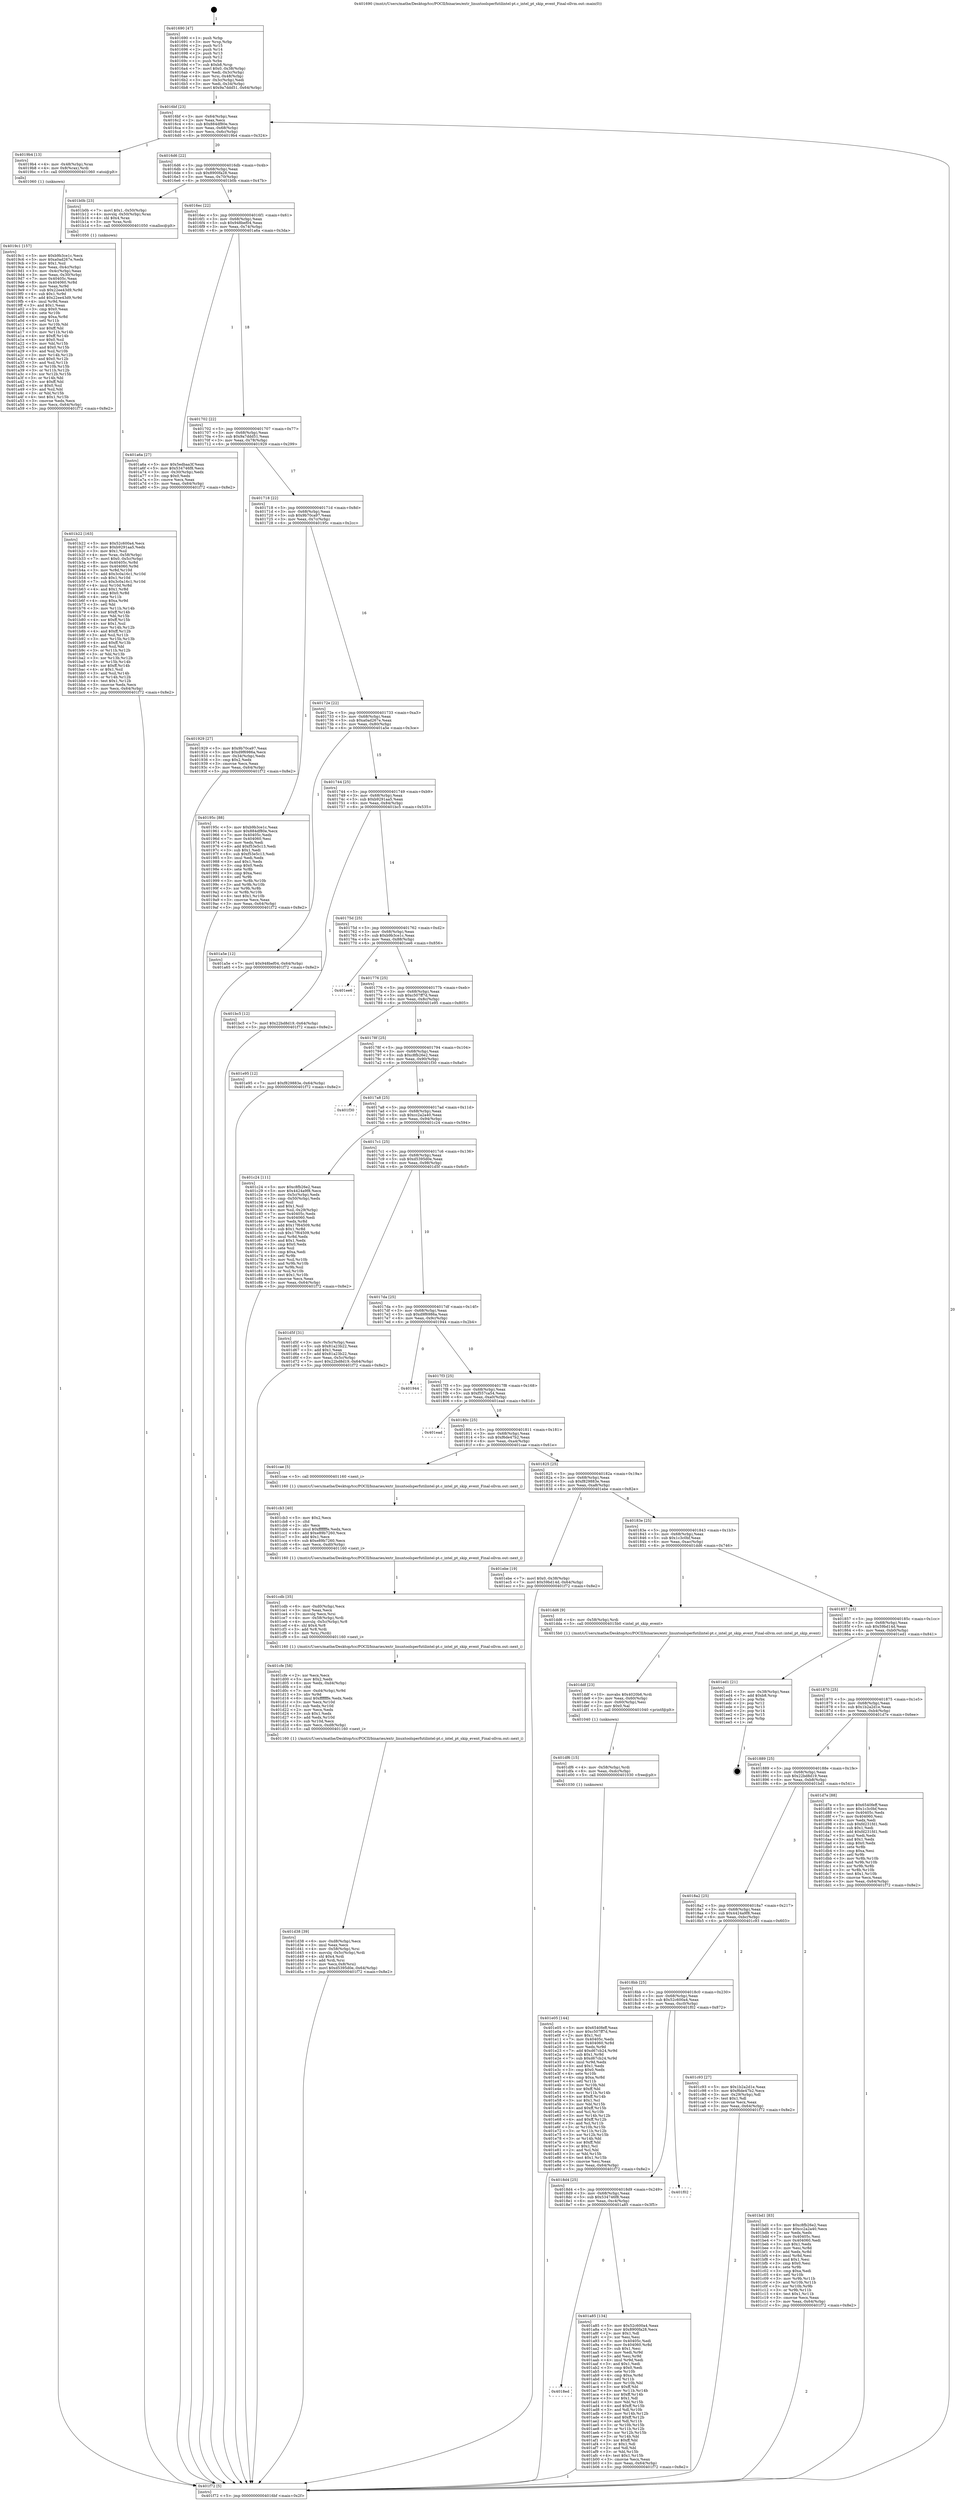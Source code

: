 digraph "0x401690" {
  label = "0x401690 (/mnt/c/Users/mathe/Desktop/tcc/POCII/binaries/extr_linuxtoolsperfutilintel-pt.c_intel_pt_skip_event_Final-ollvm.out::main(0))"
  labelloc = "t"
  node[shape=record]

  Entry [label="",width=0.3,height=0.3,shape=circle,fillcolor=black,style=filled]
  "0x4016bf" [label="{
     0x4016bf [23]\l
     | [instrs]\l
     &nbsp;&nbsp;0x4016bf \<+3\>: mov -0x64(%rbp),%eax\l
     &nbsp;&nbsp;0x4016c2 \<+2\>: mov %eax,%ecx\l
     &nbsp;&nbsp;0x4016c4 \<+6\>: sub $0x884df80e,%ecx\l
     &nbsp;&nbsp;0x4016ca \<+3\>: mov %eax,-0x68(%rbp)\l
     &nbsp;&nbsp;0x4016cd \<+3\>: mov %ecx,-0x6c(%rbp)\l
     &nbsp;&nbsp;0x4016d0 \<+6\>: je 00000000004019b4 \<main+0x324\>\l
  }"]
  "0x4019b4" [label="{
     0x4019b4 [13]\l
     | [instrs]\l
     &nbsp;&nbsp;0x4019b4 \<+4\>: mov -0x48(%rbp),%rax\l
     &nbsp;&nbsp;0x4019b8 \<+4\>: mov 0x8(%rax),%rdi\l
     &nbsp;&nbsp;0x4019bc \<+5\>: call 0000000000401060 \<atoi@plt\>\l
     | [calls]\l
     &nbsp;&nbsp;0x401060 \{1\} (unknown)\l
  }"]
  "0x4016d6" [label="{
     0x4016d6 [22]\l
     | [instrs]\l
     &nbsp;&nbsp;0x4016d6 \<+5\>: jmp 00000000004016db \<main+0x4b\>\l
     &nbsp;&nbsp;0x4016db \<+3\>: mov -0x68(%rbp),%eax\l
     &nbsp;&nbsp;0x4016de \<+5\>: sub $0x8900fa28,%eax\l
     &nbsp;&nbsp;0x4016e3 \<+3\>: mov %eax,-0x70(%rbp)\l
     &nbsp;&nbsp;0x4016e6 \<+6\>: je 0000000000401b0b \<main+0x47b\>\l
  }"]
  Exit [label="",width=0.3,height=0.3,shape=circle,fillcolor=black,style=filled,peripheries=2]
  "0x401b0b" [label="{
     0x401b0b [23]\l
     | [instrs]\l
     &nbsp;&nbsp;0x401b0b \<+7\>: movl $0x1,-0x50(%rbp)\l
     &nbsp;&nbsp;0x401b12 \<+4\>: movslq -0x50(%rbp),%rax\l
     &nbsp;&nbsp;0x401b16 \<+4\>: shl $0x4,%rax\l
     &nbsp;&nbsp;0x401b1a \<+3\>: mov %rax,%rdi\l
     &nbsp;&nbsp;0x401b1d \<+5\>: call 0000000000401050 \<malloc@plt\>\l
     | [calls]\l
     &nbsp;&nbsp;0x401050 \{1\} (unknown)\l
  }"]
  "0x4016ec" [label="{
     0x4016ec [22]\l
     | [instrs]\l
     &nbsp;&nbsp;0x4016ec \<+5\>: jmp 00000000004016f1 \<main+0x61\>\l
     &nbsp;&nbsp;0x4016f1 \<+3\>: mov -0x68(%rbp),%eax\l
     &nbsp;&nbsp;0x4016f4 \<+5\>: sub $0x948bef04,%eax\l
     &nbsp;&nbsp;0x4016f9 \<+3\>: mov %eax,-0x74(%rbp)\l
     &nbsp;&nbsp;0x4016fc \<+6\>: je 0000000000401a6a \<main+0x3da\>\l
  }"]
  "0x401e05" [label="{
     0x401e05 [144]\l
     | [instrs]\l
     &nbsp;&nbsp;0x401e05 \<+5\>: mov $0x6540feff,%eax\l
     &nbsp;&nbsp;0x401e0a \<+5\>: mov $0xc507ff7d,%esi\l
     &nbsp;&nbsp;0x401e0f \<+2\>: mov $0x1,%cl\l
     &nbsp;&nbsp;0x401e11 \<+7\>: mov 0x40405c,%edx\l
     &nbsp;&nbsp;0x401e18 \<+8\>: mov 0x404060,%r8d\l
     &nbsp;&nbsp;0x401e20 \<+3\>: mov %edx,%r9d\l
     &nbsp;&nbsp;0x401e23 \<+7\>: add $0xd67cb24,%r9d\l
     &nbsp;&nbsp;0x401e2a \<+4\>: sub $0x1,%r9d\l
     &nbsp;&nbsp;0x401e2e \<+7\>: sub $0xd67cb24,%r9d\l
     &nbsp;&nbsp;0x401e35 \<+4\>: imul %r9d,%edx\l
     &nbsp;&nbsp;0x401e39 \<+3\>: and $0x1,%edx\l
     &nbsp;&nbsp;0x401e3c \<+3\>: cmp $0x0,%edx\l
     &nbsp;&nbsp;0x401e3f \<+4\>: sete %r10b\l
     &nbsp;&nbsp;0x401e43 \<+4\>: cmp $0xa,%r8d\l
     &nbsp;&nbsp;0x401e47 \<+4\>: setl %r11b\l
     &nbsp;&nbsp;0x401e4b \<+3\>: mov %r10b,%bl\l
     &nbsp;&nbsp;0x401e4e \<+3\>: xor $0xff,%bl\l
     &nbsp;&nbsp;0x401e51 \<+3\>: mov %r11b,%r14b\l
     &nbsp;&nbsp;0x401e54 \<+4\>: xor $0xff,%r14b\l
     &nbsp;&nbsp;0x401e58 \<+3\>: xor $0x1,%cl\l
     &nbsp;&nbsp;0x401e5b \<+3\>: mov %bl,%r15b\l
     &nbsp;&nbsp;0x401e5e \<+4\>: and $0xff,%r15b\l
     &nbsp;&nbsp;0x401e62 \<+3\>: and %cl,%r10b\l
     &nbsp;&nbsp;0x401e65 \<+3\>: mov %r14b,%r12b\l
     &nbsp;&nbsp;0x401e68 \<+4\>: and $0xff,%r12b\l
     &nbsp;&nbsp;0x401e6c \<+3\>: and %cl,%r11b\l
     &nbsp;&nbsp;0x401e6f \<+3\>: or %r10b,%r15b\l
     &nbsp;&nbsp;0x401e72 \<+3\>: or %r11b,%r12b\l
     &nbsp;&nbsp;0x401e75 \<+3\>: xor %r12b,%r15b\l
     &nbsp;&nbsp;0x401e78 \<+3\>: or %r14b,%bl\l
     &nbsp;&nbsp;0x401e7b \<+3\>: xor $0xff,%bl\l
     &nbsp;&nbsp;0x401e7e \<+3\>: or $0x1,%cl\l
     &nbsp;&nbsp;0x401e81 \<+2\>: and %cl,%bl\l
     &nbsp;&nbsp;0x401e83 \<+3\>: or %bl,%r15b\l
     &nbsp;&nbsp;0x401e86 \<+4\>: test $0x1,%r15b\l
     &nbsp;&nbsp;0x401e8a \<+3\>: cmovne %esi,%eax\l
     &nbsp;&nbsp;0x401e8d \<+3\>: mov %eax,-0x64(%rbp)\l
     &nbsp;&nbsp;0x401e90 \<+5\>: jmp 0000000000401f72 \<main+0x8e2\>\l
  }"]
  "0x401a6a" [label="{
     0x401a6a [27]\l
     | [instrs]\l
     &nbsp;&nbsp;0x401a6a \<+5\>: mov $0x5edbaa3f,%eax\l
     &nbsp;&nbsp;0x401a6f \<+5\>: mov $0x534746f8,%ecx\l
     &nbsp;&nbsp;0x401a74 \<+3\>: mov -0x30(%rbp),%edx\l
     &nbsp;&nbsp;0x401a77 \<+3\>: cmp $0x0,%edx\l
     &nbsp;&nbsp;0x401a7a \<+3\>: cmove %ecx,%eax\l
     &nbsp;&nbsp;0x401a7d \<+3\>: mov %eax,-0x64(%rbp)\l
     &nbsp;&nbsp;0x401a80 \<+5\>: jmp 0000000000401f72 \<main+0x8e2\>\l
  }"]
  "0x401702" [label="{
     0x401702 [22]\l
     | [instrs]\l
     &nbsp;&nbsp;0x401702 \<+5\>: jmp 0000000000401707 \<main+0x77\>\l
     &nbsp;&nbsp;0x401707 \<+3\>: mov -0x68(%rbp),%eax\l
     &nbsp;&nbsp;0x40170a \<+5\>: sub $0x9a7ddd51,%eax\l
     &nbsp;&nbsp;0x40170f \<+3\>: mov %eax,-0x78(%rbp)\l
     &nbsp;&nbsp;0x401712 \<+6\>: je 0000000000401929 \<main+0x299\>\l
  }"]
  "0x401df6" [label="{
     0x401df6 [15]\l
     | [instrs]\l
     &nbsp;&nbsp;0x401df6 \<+4\>: mov -0x58(%rbp),%rdi\l
     &nbsp;&nbsp;0x401dfa \<+6\>: mov %eax,-0xdc(%rbp)\l
     &nbsp;&nbsp;0x401e00 \<+5\>: call 0000000000401030 \<free@plt\>\l
     | [calls]\l
     &nbsp;&nbsp;0x401030 \{1\} (unknown)\l
  }"]
  "0x401929" [label="{
     0x401929 [27]\l
     | [instrs]\l
     &nbsp;&nbsp;0x401929 \<+5\>: mov $0x9b70ca97,%eax\l
     &nbsp;&nbsp;0x40192e \<+5\>: mov $0xd9f6986a,%ecx\l
     &nbsp;&nbsp;0x401933 \<+3\>: mov -0x34(%rbp),%edx\l
     &nbsp;&nbsp;0x401936 \<+3\>: cmp $0x2,%edx\l
     &nbsp;&nbsp;0x401939 \<+3\>: cmovne %ecx,%eax\l
     &nbsp;&nbsp;0x40193c \<+3\>: mov %eax,-0x64(%rbp)\l
     &nbsp;&nbsp;0x40193f \<+5\>: jmp 0000000000401f72 \<main+0x8e2\>\l
  }"]
  "0x401718" [label="{
     0x401718 [22]\l
     | [instrs]\l
     &nbsp;&nbsp;0x401718 \<+5\>: jmp 000000000040171d \<main+0x8d\>\l
     &nbsp;&nbsp;0x40171d \<+3\>: mov -0x68(%rbp),%eax\l
     &nbsp;&nbsp;0x401720 \<+5\>: sub $0x9b70ca97,%eax\l
     &nbsp;&nbsp;0x401725 \<+3\>: mov %eax,-0x7c(%rbp)\l
     &nbsp;&nbsp;0x401728 \<+6\>: je 000000000040195c \<main+0x2cc\>\l
  }"]
  "0x401f72" [label="{
     0x401f72 [5]\l
     | [instrs]\l
     &nbsp;&nbsp;0x401f72 \<+5\>: jmp 00000000004016bf \<main+0x2f\>\l
  }"]
  "0x401690" [label="{
     0x401690 [47]\l
     | [instrs]\l
     &nbsp;&nbsp;0x401690 \<+1\>: push %rbp\l
     &nbsp;&nbsp;0x401691 \<+3\>: mov %rsp,%rbp\l
     &nbsp;&nbsp;0x401694 \<+2\>: push %r15\l
     &nbsp;&nbsp;0x401696 \<+2\>: push %r14\l
     &nbsp;&nbsp;0x401698 \<+2\>: push %r13\l
     &nbsp;&nbsp;0x40169a \<+2\>: push %r12\l
     &nbsp;&nbsp;0x40169c \<+1\>: push %rbx\l
     &nbsp;&nbsp;0x40169d \<+7\>: sub $0xb8,%rsp\l
     &nbsp;&nbsp;0x4016a4 \<+7\>: movl $0x0,-0x38(%rbp)\l
     &nbsp;&nbsp;0x4016ab \<+3\>: mov %edi,-0x3c(%rbp)\l
     &nbsp;&nbsp;0x4016ae \<+4\>: mov %rsi,-0x48(%rbp)\l
     &nbsp;&nbsp;0x4016b2 \<+3\>: mov -0x3c(%rbp),%edi\l
     &nbsp;&nbsp;0x4016b5 \<+3\>: mov %edi,-0x34(%rbp)\l
     &nbsp;&nbsp;0x4016b8 \<+7\>: movl $0x9a7ddd51,-0x64(%rbp)\l
  }"]
  "0x401ddf" [label="{
     0x401ddf [23]\l
     | [instrs]\l
     &nbsp;&nbsp;0x401ddf \<+10\>: movabs $0x4020b6,%rdi\l
     &nbsp;&nbsp;0x401de9 \<+3\>: mov %eax,-0x60(%rbp)\l
     &nbsp;&nbsp;0x401dec \<+3\>: mov -0x60(%rbp),%esi\l
     &nbsp;&nbsp;0x401def \<+2\>: mov $0x0,%al\l
     &nbsp;&nbsp;0x401df1 \<+5\>: call 0000000000401040 \<printf@plt\>\l
     | [calls]\l
     &nbsp;&nbsp;0x401040 \{1\} (unknown)\l
  }"]
  "0x40195c" [label="{
     0x40195c [88]\l
     | [instrs]\l
     &nbsp;&nbsp;0x40195c \<+5\>: mov $0xb9b3ce1c,%eax\l
     &nbsp;&nbsp;0x401961 \<+5\>: mov $0x884df80e,%ecx\l
     &nbsp;&nbsp;0x401966 \<+7\>: mov 0x40405c,%edx\l
     &nbsp;&nbsp;0x40196d \<+7\>: mov 0x404060,%esi\l
     &nbsp;&nbsp;0x401974 \<+2\>: mov %edx,%edi\l
     &nbsp;&nbsp;0x401976 \<+6\>: add $0xf53e5c13,%edi\l
     &nbsp;&nbsp;0x40197c \<+3\>: sub $0x1,%edi\l
     &nbsp;&nbsp;0x40197f \<+6\>: sub $0xf53e5c13,%edi\l
     &nbsp;&nbsp;0x401985 \<+3\>: imul %edi,%edx\l
     &nbsp;&nbsp;0x401988 \<+3\>: and $0x1,%edx\l
     &nbsp;&nbsp;0x40198b \<+3\>: cmp $0x0,%edx\l
     &nbsp;&nbsp;0x40198e \<+4\>: sete %r8b\l
     &nbsp;&nbsp;0x401992 \<+3\>: cmp $0xa,%esi\l
     &nbsp;&nbsp;0x401995 \<+4\>: setl %r9b\l
     &nbsp;&nbsp;0x401999 \<+3\>: mov %r8b,%r10b\l
     &nbsp;&nbsp;0x40199c \<+3\>: and %r9b,%r10b\l
     &nbsp;&nbsp;0x40199f \<+3\>: xor %r9b,%r8b\l
     &nbsp;&nbsp;0x4019a2 \<+3\>: or %r8b,%r10b\l
     &nbsp;&nbsp;0x4019a5 \<+4\>: test $0x1,%r10b\l
     &nbsp;&nbsp;0x4019a9 \<+3\>: cmovne %ecx,%eax\l
     &nbsp;&nbsp;0x4019ac \<+3\>: mov %eax,-0x64(%rbp)\l
     &nbsp;&nbsp;0x4019af \<+5\>: jmp 0000000000401f72 \<main+0x8e2\>\l
  }"]
  "0x40172e" [label="{
     0x40172e [22]\l
     | [instrs]\l
     &nbsp;&nbsp;0x40172e \<+5\>: jmp 0000000000401733 \<main+0xa3\>\l
     &nbsp;&nbsp;0x401733 \<+3\>: mov -0x68(%rbp),%eax\l
     &nbsp;&nbsp;0x401736 \<+5\>: sub $0xa0ad267e,%eax\l
     &nbsp;&nbsp;0x40173b \<+3\>: mov %eax,-0x80(%rbp)\l
     &nbsp;&nbsp;0x40173e \<+6\>: je 0000000000401a5e \<main+0x3ce\>\l
  }"]
  "0x4019c1" [label="{
     0x4019c1 [157]\l
     | [instrs]\l
     &nbsp;&nbsp;0x4019c1 \<+5\>: mov $0xb9b3ce1c,%ecx\l
     &nbsp;&nbsp;0x4019c6 \<+5\>: mov $0xa0ad267e,%edx\l
     &nbsp;&nbsp;0x4019cb \<+3\>: mov $0x1,%sil\l
     &nbsp;&nbsp;0x4019ce \<+3\>: mov %eax,-0x4c(%rbp)\l
     &nbsp;&nbsp;0x4019d1 \<+3\>: mov -0x4c(%rbp),%eax\l
     &nbsp;&nbsp;0x4019d4 \<+3\>: mov %eax,-0x30(%rbp)\l
     &nbsp;&nbsp;0x4019d7 \<+7\>: mov 0x40405c,%eax\l
     &nbsp;&nbsp;0x4019de \<+8\>: mov 0x404060,%r8d\l
     &nbsp;&nbsp;0x4019e6 \<+3\>: mov %eax,%r9d\l
     &nbsp;&nbsp;0x4019e9 \<+7\>: sub $0x22ee43d9,%r9d\l
     &nbsp;&nbsp;0x4019f0 \<+4\>: sub $0x1,%r9d\l
     &nbsp;&nbsp;0x4019f4 \<+7\>: add $0x22ee43d9,%r9d\l
     &nbsp;&nbsp;0x4019fb \<+4\>: imul %r9d,%eax\l
     &nbsp;&nbsp;0x4019ff \<+3\>: and $0x1,%eax\l
     &nbsp;&nbsp;0x401a02 \<+3\>: cmp $0x0,%eax\l
     &nbsp;&nbsp;0x401a05 \<+4\>: sete %r10b\l
     &nbsp;&nbsp;0x401a09 \<+4\>: cmp $0xa,%r8d\l
     &nbsp;&nbsp;0x401a0d \<+4\>: setl %r11b\l
     &nbsp;&nbsp;0x401a11 \<+3\>: mov %r10b,%bl\l
     &nbsp;&nbsp;0x401a14 \<+3\>: xor $0xff,%bl\l
     &nbsp;&nbsp;0x401a17 \<+3\>: mov %r11b,%r14b\l
     &nbsp;&nbsp;0x401a1a \<+4\>: xor $0xff,%r14b\l
     &nbsp;&nbsp;0x401a1e \<+4\>: xor $0x0,%sil\l
     &nbsp;&nbsp;0x401a22 \<+3\>: mov %bl,%r15b\l
     &nbsp;&nbsp;0x401a25 \<+4\>: and $0x0,%r15b\l
     &nbsp;&nbsp;0x401a29 \<+3\>: and %sil,%r10b\l
     &nbsp;&nbsp;0x401a2c \<+3\>: mov %r14b,%r12b\l
     &nbsp;&nbsp;0x401a2f \<+4\>: and $0x0,%r12b\l
     &nbsp;&nbsp;0x401a33 \<+3\>: and %sil,%r11b\l
     &nbsp;&nbsp;0x401a36 \<+3\>: or %r10b,%r15b\l
     &nbsp;&nbsp;0x401a39 \<+3\>: or %r11b,%r12b\l
     &nbsp;&nbsp;0x401a3c \<+3\>: xor %r12b,%r15b\l
     &nbsp;&nbsp;0x401a3f \<+3\>: or %r14b,%bl\l
     &nbsp;&nbsp;0x401a42 \<+3\>: xor $0xff,%bl\l
     &nbsp;&nbsp;0x401a45 \<+4\>: or $0x0,%sil\l
     &nbsp;&nbsp;0x401a49 \<+3\>: and %sil,%bl\l
     &nbsp;&nbsp;0x401a4c \<+3\>: or %bl,%r15b\l
     &nbsp;&nbsp;0x401a4f \<+4\>: test $0x1,%r15b\l
     &nbsp;&nbsp;0x401a53 \<+3\>: cmovne %edx,%ecx\l
     &nbsp;&nbsp;0x401a56 \<+3\>: mov %ecx,-0x64(%rbp)\l
     &nbsp;&nbsp;0x401a59 \<+5\>: jmp 0000000000401f72 \<main+0x8e2\>\l
  }"]
  "0x401d38" [label="{
     0x401d38 [39]\l
     | [instrs]\l
     &nbsp;&nbsp;0x401d38 \<+6\>: mov -0xd8(%rbp),%ecx\l
     &nbsp;&nbsp;0x401d3e \<+3\>: imul %eax,%ecx\l
     &nbsp;&nbsp;0x401d41 \<+4\>: mov -0x58(%rbp),%rsi\l
     &nbsp;&nbsp;0x401d45 \<+4\>: movslq -0x5c(%rbp),%rdi\l
     &nbsp;&nbsp;0x401d49 \<+4\>: shl $0x4,%rdi\l
     &nbsp;&nbsp;0x401d4d \<+3\>: add %rdi,%rsi\l
     &nbsp;&nbsp;0x401d50 \<+3\>: mov %ecx,0x8(%rsi)\l
     &nbsp;&nbsp;0x401d53 \<+7\>: movl $0xd5395d0e,-0x64(%rbp)\l
     &nbsp;&nbsp;0x401d5a \<+5\>: jmp 0000000000401f72 \<main+0x8e2\>\l
  }"]
  "0x401a5e" [label="{
     0x401a5e [12]\l
     | [instrs]\l
     &nbsp;&nbsp;0x401a5e \<+7\>: movl $0x948bef04,-0x64(%rbp)\l
     &nbsp;&nbsp;0x401a65 \<+5\>: jmp 0000000000401f72 \<main+0x8e2\>\l
  }"]
  "0x401744" [label="{
     0x401744 [25]\l
     | [instrs]\l
     &nbsp;&nbsp;0x401744 \<+5\>: jmp 0000000000401749 \<main+0xb9\>\l
     &nbsp;&nbsp;0x401749 \<+3\>: mov -0x68(%rbp),%eax\l
     &nbsp;&nbsp;0x40174c \<+5\>: sub $0xb9291aa5,%eax\l
     &nbsp;&nbsp;0x401751 \<+6\>: mov %eax,-0x84(%rbp)\l
     &nbsp;&nbsp;0x401757 \<+6\>: je 0000000000401bc5 \<main+0x535\>\l
  }"]
  "0x401cfe" [label="{
     0x401cfe [58]\l
     | [instrs]\l
     &nbsp;&nbsp;0x401cfe \<+2\>: xor %ecx,%ecx\l
     &nbsp;&nbsp;0x401d00 \<+5\>: mov $0x2,%edx\l
     &nbsp;&nbsp;0x401d05 \<+6\>: mov %edx,-0xd4(%rbp)\l
     &nbsp;&nbsp;0x401d0b \<+1\>: cltd\l
     &nbsp;&nbsp;0x401d0c \<+7\>: mov -0xd4(%rbp),%r9d\l
     &nbsp;&nbsp;0x401d13 \<+3\>: idiv %r9d\l
     &nbsp;&nbsp;0x401d16 \<+6\>: imul $0xfffffffe,%edx,%edx\l
     &nbsp;&nbsp;0x401d1c \<+3\>: mov %ecx,%r10d\l
     &nbsp;&nbsp;0x401d1f \<+3\>: sub %edx,%r10d\l
     &nbsp;&nbsp;0x401d22 \<+2\>: mov %ecx,%edx\l
     &nbsp;&nbsp;0x401d24 \<+3\>: sub $0x1,%edx\l
     &nbsp;&nbsp;0x401d27 \<+3\>: add %edx,%r10d\l
     &nbsp;&nbsp;0x401d2a \<+3\>: sub %r10d,%ecx\l
     &nbsp;&nbsp;0x401d2d \<+6\>: mov %ecx,-0xd8(%rbp)\l
     &nbsp;&nbsp;0x401d33 \<+5\>: call 0000000000401160 \<next_i\>\l
     | [calls]\l
     &nbsp;&nbsp;0x401160 \{1\} (/mnt/c/Users/mathe/Desktop/tcc/POCII/binaries/extr_linuxtoolsperfutilintel-pt.c_intel_pt_skip_event_Final-ollvm.out::next_i)\l
  }"]
  "0x401bc5" [label="{
     0x401bc5 [12]\l
     | [instrs]\l
     &nbsp;&nbsp;0x401bc5 \<+7\>: movl $0x22bd8d19,-0x64(%rbp)\l
     &nbsp;&nbsp;0x401bcc \<+5\>: jmp 0000000000401f72 \<main+0x8e2\>\l
  }"]
  "0x40175d" [label="{
     0x40175d [25]\l
     | [instrs]\l
     &nbsp;&nbsp;0x40175d \<+5\>: jmp 0000000000401762 \<main+0xd2\>\l
     &nbsp;&nbsp;0x401762 \<+3\>: mov -0x68(%rbp),%eax\l
     &nbsp;&nbsp;0x401765 \<+5\>: sub $0xb9b3ce1c,%eax\l
     &nbsp;&nbsp;0x40176a \<+6\>: mov %eax,-0x88(%rbp)\l
     &nbsp;&nbsp;0x401770 \<+6\>: je 0000000000401ee6 \<main+0x856\>\l
  }"]
  "0x401cdb" [label="{
     0x401cdb [35]\l
     | [instrs]\l
     &nbsp;&nbsp;0x401cdb \<+6\>: mov -0xd0(%rbp),%ecx\l
     &nbsp;&nbsp;0x401ce1 \<+3\>: imul %eax,%ecx\l
     &nbsp;&nbsp;0x401ce4 \<+3\>: movslq %ecx,%rsi\l
     &nbsp;&nbsp;0x401ce7 \<+4\>: mov -0x58(%rbp),%rdi\l
     &nbsp;&nbsp;0x401ceb \<+4\>: movslq -0x5c(%rbp),%r8\l
     &nbsp;&nbsp;0x401cef \<+4\>: shl $0x4,%r8\l
     &nbsp;&nbsp;0x401cf3 \<+3\>: add %r8,%rdi\l
     &nbsp;&nbsp;0x401cf6 \<+3\>: mov %rsi,(%rdi)\l
     &nbsp;&nbsp;0x401cf9 \<+5\>: call 0000000000401160 \<next_i\>\l
     | [calls]\l
     &nbsp;&nbsp;0x401160 \{1\} (/mnt/c/Users/mathe/Desktop/tcc/POCII/binaries/extr_linuxtoolsperfutilintel-pt.c_intel_pt_skip_event_Final-ollvm.out::next_i)\l
  }"]
  "0x401ee6" [label="{
     0x401ee6\l
  }", style=dashed]
  "0x401776" [label="{
     0x401776 [25]\l
     | [instrs]\l
     &nbsp;&nbsp;0x401776 \<+5\>: jmp 000000000040177b \<main+0xeb\>\l
     &nbsp;&nbsp;0x40177b \<+3\>: mov -0x68(%rbp),%eax\l
     &nbsp;&nbsp;0x40177e \<+5\>: sub $0xc507ff7d,%eax\l
     &nbsp;&nbsp;0x401783 \<+6\>: mov %eax,-0x8c(%rbp)\l
     &nbsp;&nbsp;0x401789 \<+6\>: je 0000000000401e95 \<main+0x805\>\l
  }"]
  "0x401cb3" [label="{
     0x401cb3 [40]\l
     | [instrs]\l
     &nbsp;&nbsp;0x401cb3 \<+5\>: mov $0x2,%ecx\l
     &nbsp;&nbsp;0x401cb8 \<+1\>: cltd\l
     &nbsp;&nbsp;0x401cb9 \<+2\>: idiv %ecx\l
     &nbsp;&nbsp;0x401cbb \<+6\>: imul $0xfffffffe,%edx,%ecx\l
     &nbsp;&nbsp;0x401cc1 \<+6\>: add $0xe89b7260,%ecx\l
     &nbsp;&nbsp;0x401cc7 \<+3\>: add $0x1,%ecx\l
     &nbsp;&nbsp;0x401cca \<+6\>: sub $0xe89b7260,%ecx\l
     &nbsp;&nbsp;0x401cd0 \<+6\>: mov %ecx,-0xd0(%rbp)\l
     &nbsp;&nbsp;0x401cd6 \<+5\>: call 0000000000401160 \<next_i\>\l
     | [calls]\l
     &nbsp;&nbsp;0x401160 \{1\} (/mnt/c/Users/mathe/Desktop/tcc/POCII/binaries/extr_linuxtoolsperfutilintel-pt.c_intel_pt_skip_event_Final-ollvm.out::next_i)\l
  }"]
  "0x401e95" [label="{
     0x401e95 [12]\l
     | [instrs]\l
     &nbsp;&nbsp;0x401e95 \<+7\>: movl $0xf829883e,-0x64(%rbp)\l
     &nbsp;&nbsp;0x401e9c \<+5\>: jmp 0000000000401f72 \<main+0x8e2\>\l
  }"]
  "0x40178f" [label="{
     0x40178f [25]\l
     | [instrs]\l
     &nbsp;&nbsp;0x40178f \<+5\>: jmp 0000000000401794 \<main+0x104\>\l
     &nbsp;&nbsp;0x401794 \<+3\>: mov -0x68(%rbp),%eax\l
     &nbsp;&nbsp;0x401797 \<+5\>: sub $0xc8fb26e2,%eax\l
     &nbsp;&nbsp;0x40179c \<+6\>: mov %eax,-0x90(%rbp)\l
     &nbsp;&nbsp;0x4017a2 \<+6\>: je 0000000000401f30 \<main+0x8a0\>\l
  }"]
  "0x401b22" [label="{
     0x401b22 [163]\l
     | [instrs]\l
     &nbsp;&nbsp;0x401b22 \<+5\>: mov $0x52c600a4,%ecx\l
     &nbsp;&nbsp;0x401b27 \<+5\>: mov $0xb9291aa5,%edx\l
     &nbsp;&nbsp;0x401b2c \<+3\>: mov $0x1,%sil\l
     &nbsp;&nbsp;0x401b2f \<+4\>: mov %rax,-0x58(%rbp)\l
     &nbsp;&nbsp;0x401b33 \<+7\>: movl $0x0,-0x5c(%rbp)\l
     &nbsp;&nbsp;0x401b3a \<+8\>: mov 0x40405c,%r8d\l
     &nbsp;&nbsp;0x401b42 \<+8\>: mov 0x404060,%r9d\l
     &nbsp;&nbsp;0x401b4a \<+3\>: mov %r8d,%r10d\l
     &nbsp;&nbsp;0x401b4d \<+7\>: add $0x3c0a16c1,%r10d\l
     &nbsp;&nbsp;0x401b54 \<+4\>: sub $0x1,%r10d\l
     &nbsp;&nbsp;0x401b58 \<+7\>: sub $0x3c0a16c1,%r10d\l
     &nbsp;&nbsp;0x401b5f \<+4\>: imul %r10d,%r8d\l
     &nbsp;&nbsp;0x401b63 \<+4\>: and $0x1,%r8d\l
     &nbsp;&nbsp;0x401b67 \<+4\>: cmp $0x0,%r8d\l
     &nbsp;&nbsp;0x401b6b \<+4\>: sete %r11b\l
     &nbsp;&nbsp;0x401b6f \<+4\>: cmp $0xa,%r9d\l
     &nbsp;&nbsp;0x401b73 \<+3\>: setl %bl\l
     &nbsp;&nbsp;0x401b76 \<+3\>: mov %r11b,%r14b\l
     &nbsp;&nbsp;0x401b79 \<+4\>: xor $0xff,%r14b\l
     &nbsp;&nbsp;0x401b7d \<+3\>: mov %bl,%r15b\l
     &nbsp;&nbsp;0x401b80 \<+4\>: xor $0xff,%r15b\l
     &nbsp;&nbsp;0x401b84 \<+4\>: xor $0x1,%sil\l
     &nbsp;&nbsp;0x401b88 \<+3\>: mov %r14b,%r12b\l
     &nbsp;&nbsp;0x401b8b \<+4\>: and $0xff,%r12b\l
     &nbsp;&nbsp;0x401b8f \<+3\>: and %sil,%r11b\l
     &nbsp;&nbsp;0x401b92 \<+3\>: mov %r15b,%r13b\l
     &nbsp;&nbsp;0x401b95 \<+4\>: and $0xff,%r13b\l
     &nbsp;&nbsp;0x401b99 \<+3\>: and %sil,%bl\l
     &nbsp;&nbsp;0x401b9c \<+3\>: or %r11b,%r12b\l
     &nbsp;&nbsp;0x401b9f \<+3\>: or %bl,%r13b\l
     &nbsp;&nbsp;0x401ba2 \<+3\>: xor %r13b,%r12b\l
     &nbsp;&nbsp;0x401ba5 \<+3\>: or %r15b,%r14b\l
     &nbsp;&nbsp;0x401ba8 \<+4\>: xor $0xff,%r14b\l
     &nbsp;&nbsp;0x401bac \<+4\>: or $0x1,%sil\l
     &nbsp;&nbsp;0x401bb0 \<+3\>: and %sil,%r14b\l
     &nbsp;&nbsp;0x401bb3 \<+3\>: or %r14b,%r12b\l
     &nbsp;&nbsp;0x401bb6 \<+4\>: test $0x1,%r12b\l
     &nbsp;&nbsp;0x401bba \<+3\>: cmovne %edx,%ecx\l
     &nbsp;&nbsp;0x401bbd \<+3\>: mov %ecx,-0x64(%rbp)\l
     &nbsp;&nbsp;0x401bc0 \<+5\>: jmp 0000000000401f72 \<main+0x8e2\>\l
  }"]
  "0x401f30" [label="{
     0x401f30\l
  }", style=dashed]
  "0x4017a8" [label="{
     0x4017a8 [25]\l
     | [instrs]\l
     &nbsp;&nbsp;0x4017a8 \<+5\>: jmp 00000000004017ad \<main+0x11d\>\l
     &nbsp;&nbsp;0x4017ad \<+3\>: mov -0x68(%rbp),%eax\l
     &nbsp;&nbsp;0x4017b0 \<+5\>: sub $0xcc2a2a40,%eax\l
     &nbsp;&nbsp;0x4017b5 \<+6\>: mov %eax,-0x94(%rbp)\l
     &nbsp;&nbsp;0x4017bb \<+6\>: je 0000000000401c24 \<main+0x594\>\l
  }"]
  "0x4018ed" [label="{
     0x4018ed\l
  }", style=dashed]
  "0x401c24" [label="{
     0x401c24 [111]\l
     | [instrs]\l
     &nbsp;&nbsp;0x401c24 \<+5\>: mov $0xc8fb26e2,%eax\l
     &nbsp;&nbsp;0x401c29 \<+5\>: mov $0x4424a9f8,%ecx\l
     &nbsp;&nbsp;0x401c2e \<+3\>: mov -0x5c(%rbp),%edx\l
     &nbsp;&nbsp;0x401c31 \<+3\>: cmp -0x50(%rbp),%edx\l
     &nbsp;&nbsp;0x401c34 \<+4\>: setl %sil\l
     &nbsp;&nbsp;0x401c38 \<+4\>: and $0x1,%sil\l
     &nbsp;&nbsp;0x401c3c \<+4\>: mov %sil,-0x29(%rbp)\l
     &nbsp;&nbsp;0x401c40 \<+7\>: mov 0x40405c,%edx\l
     &nbsp;&nbsp;0x401c47 \<+7\>: mov 0x404060,%edi\l
     &nbsp;&nbsp;0x401c4e \<+3\>: mov %edx,%r8d\l
     &nbsp;&nbsp;0x401c51 \<+7\>: add $0x17f64509,%r8d\l
     &nbsp;&nbsp;0x401c58 \<+4\>: sub $0x1,%r8d\l
     &nbsp;&nbsp;0x401c5c \<+7\>: sub $0x17f64509,%r8d\l
     &nbsp;&nbsp;0x401c63 \<+4\>: imul %r8d,%edx\l
     &nbsp;&nbsp;0x401c67 \<+3\>: and $0x1,%edx\l
     &nbsp;&nbsp;0x401c6a \<+3\>: cmp $0x0,%edx\l
     &nbsp;&nbsp;0x401c6d \<+4\>: sete %sil\l
     &nbsp;&nbsp;0x401c71 \<+3\>: cmp $0xa,%edi\l
     &nbsp;&nbsp;0x401c74 \<+4\>: setl %r9b\l
     &nbsp;&nbsp;0x401c78 \<+3\>: mov %sil,%r10b\l
     &nbsp;&nbsp;0x401c7b \<+3\>: and %r9b,%r10b\l
     &nbsp;&nbsp;0x401c7e \<+3\>: xor %r9b,%sil\l
     &nbsp;&nbsp;0x401c81 \<+3\>: or %sil,%r10b\l
     &nbsp;&nbsp;0x401c84 \<+4\>: test $0x1,%r10b\l
     &nbsp;&nbsp;0x401c88 \<+3\>: cmovne %ecx,%eax\l
     &nbsp;&nbsp;0x401c8b \<+3\>: mov %eax,-0x64(%rbp)\l
     &nbsp;&nbsp;0x401c8e \<+5\>: jmp 0000000000401f72 \<main+0x8e2\>\l
  }"]
  "0x4017c1" [label="{
     0x4017c1 [25]\l
     | [instrs]\l
     &nbsp;&nbsp;0x4017c1 \<+5\>: jmp 00000000004017c6 \<main+0x136\>\l
     &nbsp;&nbsp;0x4017c6 \<+3\>: mov -0x68(%rbp),%eax\l
     &nbsp;&nbsp;0x4017c9 \<+5\>: sub $0xd5395d0e,%eax\l
     &nbsp;&nbsp;0x4017ce \<+6\>: mov %eax,-0x98(%rbp)\l
     &nbsp;&nbsp;0x4017d4 \<+6\>: je 0000000000401d5f \<main+0x6cf\>\l
  }"]
  "0x401a85" [label="{
     0x401a85 [134]\l
     | [instrs]\l
     &nbsp;&nbsp;0x401a85 \<+5\>: mov $0x52c600a4,%eax\l
     &nbsp;&nbsp;0x401a8a \<+5\>: mov $0x8900fa28,%ecx\l
     &nbsp;&nbsp;0x401a8f \<+2\>: mov $0x1,%dl\l
     &nbsp;&nbsp;0x401a91 \<+2\>: xor %esi,%esi\l
     &nbsp;&nbsp;0x401a93 \<+7\>: mov 0x40405c,%edi\l
     &nbsp;&nbsp;0x401a9a \<+8\>: mov 0x404060,%r8d\l
     &nbsp;&nbsp;0x401aa2 \<+3\>: sub $0x1,%esi\l
     &nbsp;&nbsp;0x401aa5 \<+3\>: mov %edi,%r9d\l
     &nbsp;&nbsp;0x401aa8 \<+3\>: add %esi,%r9d\l
     &nbsp;&nbsp;0x401aab \<+4\>: imul %r9d,%edi\l
     &nbsp;&nbsp;0x401aaf \<+3\>: and $0x1,%edi\l
     &nbsp;&nbsp;0x401ab2 \<+3\>: cmp $0x0,%edi\l
     &nbsp;&nbsp;0x401ab5 \<+4\>: sete %r10b\l
     &nbsp;&nbsp;0x401ab9 \<+4\>: cmp $0xa,%r8d\l
     &nbsp;&nbsp;0x401abd \<+4\>: setl %r11b\l
     &nbsp;&nbsp;0x401ac1 \<+3\>: mov %r10b,%bl\l
     &nbsp;&nbsp;0x401ac4 \<+3\>: xor $0xff,%bl\l
     &nbsp;&nbsp;0x401ac7 \<+3\>: mov %r11b,%r14b\l
     &nbsp;&nbsp;0x401aca \<+4\>: xor $0xff,%r14b\l
     &nbsp;&nbsp;0x401ace \<+3\>: xor $0x1,%dl\l
     &nbsp;&nbsp;0x401ad1 \<+3\>: mov %bl,%r15b\l
     &nbsp;&nbsp;0x401ad4 \<+4\>: and $0xff,%r15b\l
     &nbsp;&nbsp;0x401ad8 \<+3\>: and %dl,%r10b\l
     &nbsp;&nbsp;0x401adb \<+3\>: mov %r14b,%r12b\l
     &nbsp;&nbsp;0x401ade \<+4\>: and $0xff,%r12b\l
     &nbsp;&nbsp;0x401ae2 \<+3\>: and %dl,%r11b\l
     &nbsp;&nbsp;0x401ae5 \<+3\>: or %r10b,%r15b\l
     &nbsp;&nbsp;0x401ae8 \<+3\>: or %r11b,%r12b\l
     &nbsp;&nbsp;0x401aeb \<+3\>: xor %r12b,%r15b\l
     &nbsp;&nbsp;0x401aee \<+3\>: or %r14b,%bl\l
     &nbsp;&nbsp;0x401af1 \<+3\>: xor $0xff,%bl\l
     &nbsp;&nbsp;0x401af4 \<+3\>: or $0x1,%dl\l
     &nbsp;&nbsp;0x401af7 \<+2\>: and %dl,%bl\l
     &nbsp;&nbsp;0x401af9 \<+3\>: or %bl,%r15b\l
     &nbsp;&nbsp;0x401afc \<+4\>: test $0x1,%r15b\l
     &nbsp;&nbsp;0x401b00 \<+3\>: cmovne %ecx,%eax\l
     &nbsp;&nbsp;0x401b03 \<+3\>: mov %eax,-0x64(%rbp)\l
     &nbsp;&nbsp;0x401b06 \<+5\>: jmp 0000000000401f72 \<main+0x8e2\>\l
  }"]
  "0x401d5f" [label="{
     0x401d5f [31]\l
     | [instrs]\l
     &nbsp;&nbsp;0x401d5f \<+3\>: mov -0x5c(%rbp),%eax\l
     &nbsp;&nbsp;0x401d62 \<+5\>: sub $0x81a23b22,%eax\l
     &nbsp;&nbsp;0x401d67 \<+3\>: add $0x1,%eax\l
     &nbsp;&nbsp;0x401d6a \<+5\>: add $0x81a23b22,%eax\l
     &nbsp;&nbsp;0x401d6f \<+3\>: mov %eax,-0x5c(%rbp)\l
     &nbsp;&nbsp;0x401d72 \<+7\>: movl $0x22bd8d19,-0x64(%rbp)\l
     &nbsp;&nbsp;0x401d79 \<+5\>: jmp 0000000000401f72 \<main+0x8e2\>\l
  }"]
  "0x4017da" [label="{
     0x4017da [25]\l
     | [instrs]\l
     &nbsp;&nbsp;0x4017da \<+5\>: jmp 00000000004017df \<main+0x14f\>\l
     &nbsp;&nbsp;0x4017df \<+3\>: mov -0x68(%rbp),%eax\l
     &nbsp;&nbsp;0x4017e2 \<+5\>: sub $0xd9f6986a,%eax\l
     &nbsp;&nbsp;0x4017e7 \<+6\>: mov %eax,-0x9c(%rbp)\l
     &nbsp;&nbsp;0x4017ed \<+6\>: je 0000000000401944 \<main+0x2b4\>\l
  }"]
  "0x4018d4" [label="{
     0x4018d4 [25]\l
     | [instrs]\l
     &nbsp;&nbsp;0x4018d4 \<+5\>: jmp 00000000004018d9 \<main+0x249\>\l
     &nbsp;&nbsp;0x4018d9 \<+3\>: mov -0x68(%rbp),%eax\l
     &nbsp;&nbsp;0x4018dc \<+5\>: sub $0x534746f8,%eax\l
     &nbsp;&nbsp;0x4018e1 \<+6\>: mov %eax,-0xc4(%rbp)\l
     &nbsp;&nbsp;0x4018e7 \<+6\>: je 0000000000401a85 \<main+0x3f5\>\l
  }"]
  "0x401944" [label="{
     0x401944\l
  }", style=dashed]
  "0x4017f3" [label="{
     0x4017f3 [25]\l
     | [instrs]\l
     &nbsp;&nbsp;0x4017f3 \<+5\>: jmp 00000000004017f8 \<main+0x168\>\l
     &nbsp;&nbsp;0x4017f8 \<+3\>: mov -0x68(%rbp),%eax\l
     &nbsp;&nbsp;0x4017fb \<+5\>: sub $0xf557ca54,%eax\l
     &nbsp;&nbsp;0x401800 \<+6\>: mov %eax,-0xa0(%rbp)\l
     &nbsp;&nbsp;0x401806 \<+6\>: je 0000000000401ead \<main+0x81d\>\l
  }"]
  "0x401f02" [label="{
     0x401f02\l
  }", style=dashed]
  "0x401ead" [label="{
     0x401ead\l
  }", style=dashed]
  "0x40180c" [label="{
     0x40180c [25]\l
     | [instrs]\l
     &nbsp;&nbsp;0x40180c \<+5\>: jmp 0000000000401811 \<main+0x181\>\l
     &nbsp;&nbsp;0x401811 \<+3\>: mov -0x68(%rbp),%eax\l
     &nbsp;&nbsp;0x401814 \<+5\>: sub $0xf6de47b2,%eax\l
     &nbsp;&nbsp;0x401819 \<+6\>: mov %eax,-0xa4(%rbp)\l
     &nbsp;&nbsp;0x40181f \<+6\>: je 0000000000401cae \<main+0x61e\>\l
  }"]
  "0x4018bb" [label="{
     0x4018bb [25]\l
     | [instrs]\l
     &nbsp;&nbsp;0x4018bb \<+5\>: jmp 00000000004018c0 \<main+0x230\>\l
     &nbsp;&nbsp;0x4018c0 \<+3\>: mov -0x68(%rbp),%eax\l
     &nbsp;&nbsp;0x4018c3 \<+5\>: sub $0x52c600a4,%eax\l
     &nbsp;&nbsp;0x4018c8 \<+6\>: mov %eax,-0xc0(%rbp)\l
     &nbsp;&nbsp;0x4018ce \<+6\>: je 0000000000401f02 \<main+0x872\>\l
  }"]
  "0x401cae" [label="{
     0x401cae [5]\l
     | [instrs]\l
     &nbsp;&nbsp;0x401cae \<+5\>: call 0000000000401160 \<next_i\>\l
     | [calls]\l
     &nbsp;&nbsp;0x401160 \{1\} (/mnt/c/Users/mathe/Desktop/tcc/POCII/binaries/extr_linuxtoolsperfutilintel-pt.c_intel_pt_skip_event_Final-ollvm.out::next_i)\l
  }"]
  "0x401825" [label="{
     0x401825 [25]\l
     | [instrs]\l
     &nbsp;&nbsp;0x401825 \<+5\>: jmp 000000000040182a \<main+0x19a\>\l
     &nbsp;&nbsp;0x40182a \<+3\>: mov -0x68(%rbp),%eax\l
     &nbsp;&nbsp;0x40182d \<+5\>: sub $0xf829883e,%eax\l
     &nbsp;&nbsp;0x401832 \<+6\>: mov %eax,-0xa8(%rbp)\l
     &nbsp;&nbsp;0x401838 \<+6\>: je 0000000000401ebe \<main+0x82e\>\l
  }"]
  "0x401c93" [label="{
     0x401c93 [27]\l
     | [instrs]\l
     &nbsp;&nbsp;0x401c93 \<+5\>: mov $0x1b2a2d1e,%eax\l
     &nbsp;&nbsp;0x401c98 \<+5\>: mov $0xf6de47b2,%ecx\l
     &nbsp;&nbsp;0x401c9d \<+3\>: mov -0x29(%rbp),%dl\l
     &nbsp;&nbsp;0x401ca0 \<+3\>: test $0x1,%dl\l
     &nbsp;&nbsp;0x401ca3 \<+3\>: cmovne %ecx,%eax\l
     &nbsp;&nbsp;0x401ca6 \<+3\>: mov %eax,-0x64(%rbp)\l
     &nbsp;&nbsp;0x401ca9 \<+5\>: jmp 0000000000401f72 \<main+0x8e2\>\l
  }"]
  "0x401ebe" [label="{
     0x401ebe [19]\l
     | [instrs]\l
     &nbsp;&nbsp;0x401ebe \<+7\>: movl $0x0,-0x38(%rbp)\l
     &nbsp;&nbsp;0x401ec5 \<+7\>: movl $0x59bd14d,-0x64(%rbp)\l
     &nbsp;&nbsp;0x401ecc \<+5\>: jmp 0000000000401f72 \<main+0x8e2\>\l
  }"]
  "0x40183e" [label="{
     0x40183e [25]\l
     | [instrs]\l
     &nbsp;&nbsp;0x40183e \<+5\>: jmp 0000000000401843 \<main+0x1b3\>\l
     &nbsp;&nbsp;0x401843 \<+3\>: mov -0x68(%rbp),%eax\l
     &nbsp;&nbsp;0x401846 \<+5\>: sub $0x1c3c0bf,%eax\l
     &nbsp;&nbsp;0x40184b \<+6\>: mov %eax,-0xac(%rbp)\l
     &nbsp;&nbsp;0x401851 \<+6\>: je 0000000000401dd6 \<main+0x746\>\l
  }"]
  "0x4018a2" [label="{
     0x4018a2 [25]\l
     | [instrs]\l
     &nbsp;&nbsp;0x4018a2 \<+5\>: jmp 00000000004018a7 \<main+0x217\>\l
     &nbsp;&nbsp;0x4018a7 \<+3\>: mov -0x68(%rbp),%eax\l
     &nbsp;&nbsp;0x4018aa \<+5\>: sub $0x4424a9f8,%eax\l
     &nbsp;&nbsp;0x4018af \<+6\>: mov %eax,-0xbc(%rbp)\l
     &nbsp;&nbsp;0x4018b5 \<+6\>: je 0000000000401c93 \<main+0x603\>\l
  }"]
  "0x401dd6" [label="{
     0x401dd6 [9]\l
     | [instrs]\l
     &nbsp;&nbsp;0x401dd6 \<+4\>: mov -0x58(%rbp),%rdi\l
     &nbsp;&nbsp;0x401dda \<+5\>: call 00000000004015b0 \<intel_pt_skip_event\>\l
     | [calls]\l
     &nbsp;&nbsp;0x4015b0 \{1\} (/mnt/c/Users/mathe/Desktop/tcc/POCII/binaries/extr_linuxtoolsperfutilintel-pt.c_intel_pt_skip_event_Final-ollvm.out::intel_pt_skip_event)\l
  }"]
  "0x401857" [label="{
     0x401857 [25]\l
     | [instrs]\l
     &nbsp;&nbsp;0x401857 \<+5\>: jmp 000000000040185c \<main+0x1cc\>\l
     &nbsp;&nbsp;0x40185c \<+3\>: mov -0x68(%rbp),%eax\l
     &nbsp;&nbsp;0x40185f \<+5\>: sub $0x59bd14d,%eax\l
     &nbsp;&nbsp;0x401864 \<+6\>: mov %eax,-0xb0(%rbp)\l
     &nbsp;&nbsp;0x40186a \<+6\>: je 0000000000401ed1 \<main+0x841\>\l
  }"]
  "0x401bd1" [label="{
     0x401bd1 [83]\l
     | [instrs]\l
     &nbsp;&nbsp;0x401bd1 \<+5\>: mov $0xc8fb26e2,%eax\l
     &nbsp;&nbsp;0x401bd6 \<+5\>: mov $0xcc2a2a40,%ecx\l
     &nbsp;&nbsp;0x401bdb \<+2\>: xor %edx,%edx\l
     &nbsp;&nbsp;0x401bdd \<+7\>: mov 0x40405c,%esi\l
     &nbsp;&nbsp;0x401be4 \<+7\>: mov 0x404060,%edi\l
     &nbsp;&nbsp;0x401beb \<+3\>: sub $0x1,%edx\l
     &nbsp;&nbsp;0x401bee \<+3\>: mov %esi,%r8d\l
     &nbsp;&nbsp;0x401bf1 \<+3\>: add %edx,%r8d\l
     &nbsp;&nbsp;0x401bf4 \<+4\>: imul %r8d,%esi\l
     &nbsp;&nbsp;0x401bf8 \<+3\>: and $0x1,%esi\l
     &nbsp;&nbsp;0x401bfb \<+3\>: cmp $0x0,%esi\l
     &nbsp;&nbsp;0x401bfe \<+4\>: sete %r9b\l
     &nbsp;&nbsp;0x401c02 \<+3\>: cmp $0xa,%edi\l
     &nbsp;&nbsp;0x401c05 \<+4\>: setl %r10b\l
     &nbsp;&nbsp;0x401c09 \<+3\>: mov %r9b,%r11b\l
     &nbsp;&nbsp;0x401c0c \<+3\>: and %r10b,%r11b\l
     &nbsp;&nbsp;0x401c0f \<+3\>: xor %r10b,%r9b\l
     &nbsp;&nbsp;0x401c12 \<+3\>: or %r9b,%r11b\l
     &nbsp;&nbsp;0x401c15 \<+4\>: test $0x1,%r11b\l
     &nbsp;&nbsp;0x401c19 \<+3\>: cmovne %ecx,%eax\l
     &nbsp;&nbsp;0x401c1c \<+3\>: mov %eax,-0x64(%rbp)\l
     &nbsp;&nbsp;0x401c1f \<+5\>: jmp 0000000000401f72 \<main+0x8e2\>\l
  }"]
  "0x401ed1" [label="{
     0x401ed1 [21]\l
     | [instrs]\l
     &nbsp;&nbsp;0x401ed1 \<+3\>: mov -0x38(%rbp),%eax\l
     &nbsp;&nbsp;0x401ed4 \<+7\>: add $0xb8,%rsp\l
     &nbsp;&nbsp;0x401edb \<+1\>: pop %rbx\l
     &nbsp;&nbsp;0x401edc \<+2\>: pop %r12\l
     &nbsp;&nbsp;0x401ede \<+2\>: pop %r13\l
     &nbsp;&nbsp;0x401ee0 \<+2\>: pop %r14\l
     &nbsp;&nbsp;0x401ee2 \<+2\>: pop %r15\l
     &nbsp;&nbsp;0x401ee4 \<+1\>: pop %rbp\l
     &nbsp;&nbsp;0x401ee5 \<+1\>: ret\l
  }"]
  "0x401870" [label="{
     0x401870 [25]\l
     | [instrs]\l
     &nbsp;&nbsp;0x401870 \<+5\>: jmp 0000000000401875 \<main+0x1e5\>\l
     &nbsp;&nbsp;0x401875 \<+3\>: mov -0x68(%rbp),%eax\l
     &nbsp;&nbsp;0x401878 \<+5\>: sub $0x1b2a2d1e,%eax\l
     &nbsp;&nbsp;0x40187d \<+6\>: mov %eax,-0xb4(%rbp)\l
     &nbsp;&nbsp;0x401883 \<+6\>: je 0000000000401d7e \<main+0x6ee\>\l
  }"]
  "0x401889" [label="{
     0x401889 [25]\l
     | [instrs]\l
     &nbsp;&nbsp;0x401889 \<+5\>: jmp 000000000040188e \<main+0x1fe\>\l
     &nbsp;&nbsp;0x40188e \<+3\>: mov -0x68(%rbp),%eax\l
     &nbsp;&nbsp;0x401891 \<+5\>: sub $0x22bd8d19,%eax\l
     &nbsp;&nbsp;0x401896 \<+6\>: mov %eax,-0xb8(%rbp)\l
     &nbsp;&nbsp;0x40189c \<+6\>: je 0000000000401bd1 \<main+0x541\>\l
  }"]
  "0x401d7e" [label="{
     0x401d7e [88]\l
     | [instrs]\l
     &nbsp;&nbsp;0x401d7e \<+5\>: mov $0x6540feff,%eax\l
     &nbsp;&nbsp;0x401d83 \<+5\>: mov $0x1c3c0bf,%ecx\l
     &nbsp;&nbsp;0x401d88 \<+7\>: mov 0x40405c,%edx\l
     &nbsp;&nbsp;0x401d8f \<+7\>: mov 0x404060,%esi\l
     &nbsp;&nbsp;0x401d96 \<+2\>: mov %edx,%edi\l
     &nbsp;&nbsp;0x401d98 \<+6\>: sub $0xfd231fd1,%edi\l
     &nbsp;&nbsp;0x401d9e \<+3\>: sub $0x1,%edi\l
     &nbsp;&nbsp;0x401da1 \<+6\>: add $0xfd231fd1,%edi\l
     &nbsp;&nbsp;0x401da7 \<+3\>: imul %edi,%edx\l
     &nbsp;&nbsp;0x401daa \<+3\>: and $0x1,%edx\l
     &nbsp;&nbsp;0x401dad \<+3\>: cmp $0x0,%edx\l
     &nbsp;&nbsp;0x401db0 \<+4\>: sete %r8b\l
     &nbsp;&nbsp;0x401db4 \<+3\>: cmp $0xa,%esi\l
     &nbsp;&nbsp;0x401db7 \<+4\>: setl %r9b\l
     &nbsp;&nbsp;0x401dbb \<+3\>: mov %r8b,%r10b\l
     &nbsp;&nbsp;0x401dbe \<+3\>: and %r9b,%r10b\l
     &nbsp;&nbsp;0x401dc1 \<+3\>: xor %r9b,%r8b\l
     &nbsp;&nbsp;0x401dc4 \<+3\>: or %r8b,%r10b\l
     &nbsp;&nbsp;0x401dc7 \<+4\>: test $0x1,%r10b\l
     &nbsp;&nbsp;0x401dcb \<+3\>: cmovne %ecx,%eax\l
     &nbsp;&nbsp;0x401dce \<+3\>: mov %eax,-0x64(%rbp)\l
     &nbsp;&nbsp;0x401dd1 \<+5\>: jmp 0000000000401f72 \<main+0x8e2\>\l
  }"]
  Entry -> "0x401690" [label=" 1"]
  "0x4016bf" -> "0x4019b4" [label=" 1"]
  "0x4016bf" -> "0x4016d6" [label=" 20"]
  "0x401ed1" -> Exit [label=" 1"]
  "0x4016d6" -> "0x401b0b" [label=" 1"]
  "0x4016d6" -> "0x4016ec" [label=" 19"]
  "0x401ebe" -> "0x401f72" [label=" 1"]
  "0x4016ec" -> "0x401a6a" [label=" 1"]
  "0x4016ec" -> "0x401702" [label=" 18"]
  "0x401e95" -> "0x401f72" [label=" 1"]
  "0x401702" -> "0x401929" [label=" 1"]
  "0x401702" -> "0x401718" [label=" 17"]
  "0x401929" -> "0x401f72" [label=" 1"]
  "0x401690" -> "0x4016bf" [label=" 1"]
  "0x401f72" -> "0x4016bf" [label=" 20"]
  "0x401e05" -> "0x401f72" [label=" 1"]
  "0x401718" -> "0x40195c" [label=" 1"]
  "0x401718" -> "0x40172e" [label=" 16"]
  "0x40195c" -> "0x401f72" [label=" 1"]
  "0x4019b4" -> "0x4019c1" [label=" 1"]
  "0x4019c1" -> "0x401f72" [label=" 1"]
  "0x401df6" -> "0x401e05" [label=" 1"]
  "0x40172e" -> "0x401a5e" [label=" 1"]
  "0x40172e" -> "0x401744" [label=" 15"]
  "0x401a5e" -> "0x401f72" [label=" 1"]
  "0x401a6a" -> "0x401f72" [label=" 1"]
  "0x401ddf" -> "0x401df6" [label=" 1"]
  "0x401744" -> "0x401bc5" [label=" 1"]
  "0x401744" -> "0x40175d" [label=" 14"]
  "0x401dd6" -> "0x401ddf" [label=" 1"]
  "0x40175d" -> "0x401ee6" [label=" 0"]
  "0x40175d" -> "0x401776" [label=" 14"]
  "0x401d7e" -> "0x401f72" [label=" 1"]
  "0x401776" -> "0x401e95" [label=" 1"]
  "0x401776" -> "0x40178f" [label=" 13"]
  "0x401d5f" -> "0x401f72" [label=" 1"]
  "0x40178f" -> "0x401f30" [label=" 0"]
  "0x40178f" -> "0x4017a8" [label=" 13"]
  "0x401d38" -> "0x401f72" [label=" 1"]
  "0x4017a8" -> "0x401c24" [label=" 2"]
  "0x4017a8" -> "0x4017c1" [label=" 11"]
  "0x401cfe" -> "0x401d38" [label=" 1"]
  "0x4017c1" -> "0x401d5f" [label=" 1"]
  "0x4017c1" -> "0x4017da" [label=" 10"]
  "0x401cdb" -> "0x401cfe" [label=" 1"]
  "0x4017da" -> "0x401944" [label=" 0"]
  "0x4017da" -> "0x4017f3" [label=" 10"]
  "0x401cae" -> "0x401cb3" [label=" 1"]
  "0x4017f3" -> "0x401ead" [label=" 0"]
  "0x4017f3" -> "0x40180c" [label=" 10"]
  "0x401c93" -> "0x401f72" [label=" 2"]
  "0x40180c" -> "0x401cae" [label=" 1"]
  "0x40180c" -> "0x401825" [label=" 9"]
  "0x401bd1" -> "0x401f72" [label=" 2"]
  "0x401825" -> "0x401ebe" [label=" 1"]
  "0x401825" -> "0x40183e" [label=" 8"]
  "0x401bc5" -> "0x401f72" [label=" 1"]
  "0x40183e" -> "0x401dd6" [label=" 1"]
  "0x40183e" -> "0x401857" [label=" 7"]
  "0x401b0b" -> "0x401b22" [label=" 1"]
  "0x401857" -> "0x401ed1" [label=" 1"]
  "0x401857" -> "0x401870" [label=" 6"]
  "0x401a85" -> "0x401f72" [label=" 1"]
  "0x401870" -> "0x401d7e" [label=" 1"]
  "0x401870" -> "0x401889" [label=" 5"]
  "0x4018d4" -> "0x4018ed" [label=" 0"]
  "0x401889" -> "0x401bd1" [label=" 2"]
  "0x401889" -> "0x4018a2" [label=" 3"]
  "0x401b22" -> "0x401f72" [label=" 1"]
  "0x4018a2" -> "0x401c93" [label=" 2"]
  "0x4018a2" -> "0x4018bb" [label=" 1"]
  "0x401c24" -> "0x401f72" [label=" 2"]
  "0x4018bb" -> "0x401f02" [label=" 0"]
  "0x4018bb" -> "0x4018d4" [label=" 1"]
  "0x401cb3" -> "0x401cdb" [label=" 1"]
  "0x4018d4" -> "0x401a85" [label=" 1"]
}
